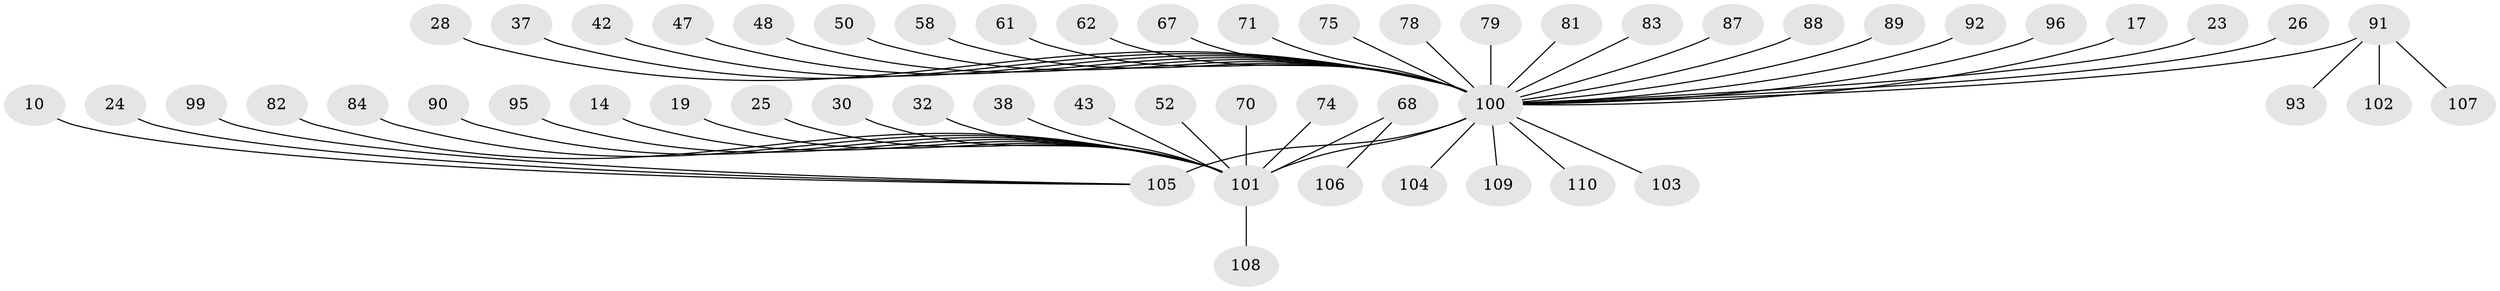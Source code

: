 // original degree distribution, {11: 0.01818181818181818, 36: 0.00909090909090909, 4: 0.07272727272727272, 5: 0.01818181818181818, 2: 0.17272727272727273, 1: 0.5818181818181818, 3: 0.1, 8: 0.01818181818181818, 9: 0.00909090909090909}
// Generated by graph-tools (version 1.1) at 2025/47/03/09/25 04:47:42]
// undirected, 55 vertices, 54 edges
graph export_dot {
graph [start="1"]
  node [color=gray90,style=filled];
  10;
  14;
  17;
  19;
  23;
  24;
  25;
  26;
  28;
  30;
  32;
  37;
  38;
  42;
  43 [super="+27+31"];
  47;
  48;
  50;
  52;
  58;
  61;
  62;
  67;
  68 [super="+45"];
  70;
  71;
  74;
  75;
  78;
  79;
  81;
  82;
  83;
  84 [super="+76"];
  87;
  88;
  89;
  90;
  91 [super="+73+36+51+55+56"];
  92;
  93;
  95 [super="+85+94"];
  96 [super="+29+54"];
  99 [super="+40"];
  100 [super="+8+80+2+72+5+6+16"];
  101 [super="+97+59+77"];
  102;
  103;
  104 [super="+98"];
  105 [super="+34+69+9"];
  106;
  107;
  108;
  109 [super="+66+86"];
  110;
  10 -- 105;
  14 -- 101;
  17 -- 100;
  19 -- 101;
  23 -- 100;
  24 -- 105;
  25 -- 101;
  26 -- 100;
  28 -- 100;
  30 -- 101;
  32 -- 101;
  37 -- 100;
  38 -- 101;
  42 -- 100;
  43 -- 101;
  47 -- 100;
  48 -- 100;
  50 -- 100;
  52 -- 101;
  58 -- 100;
  61 -- 100;
  62 -- 100;
  67 -- 100;
  68 -- 106;
  68 -- 101 [weight=3];
  70 -- 101;
  71 -- 100;
  74 -- 101;
  75 -- 100;
  78 -- 100;
  79 -- 100;
  81 -- 100;
  82 -- 101;
  83 -- 100;
  84 -- 101;
  87 -- 100;
  88 -- 100;
  89 -- 100;
  90 -- 101;
  91 -- 93;
  91 -- 107;
  91 -- 102;
  91 -- 100 [weight=3];
  92 -- 100;
  95 -- 101 [weight=2];
  96 -- 100;
  99 -- 105;
  100 -- 110;
  100 -- 103;
  100 -- 101 [weight=7];
  100 -- 109;
  100 -- 104;
  100 -- 105 [weight=6];
  101 -- 108;
}
